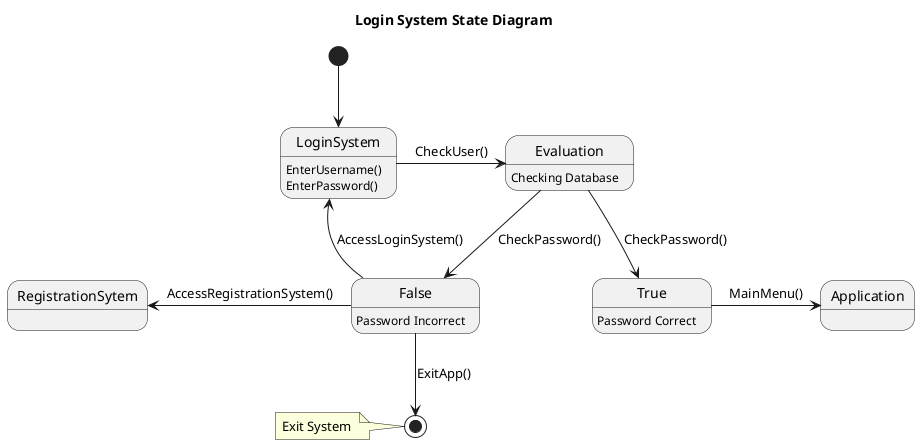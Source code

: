 @startuml

title Login System State Diagram
[*] --> LoginSystem
LoginSystem :EnterUsername()\nEnterPassword()
False:Password Incorrect
True:Password Correct
Evaluation:Checking Database


LoginSystem -> Evaluation:CheckUser()
Evaluation --> True : CheckPassword()
Evaluation --> False:CheckPassword()
LoginSystem <-- False : AccessLoginSystem()
RegistrationSytem <- False :AccessRegistrationSystem()
False --> [*]:ExitApp()
note left
Exit System 
end note
True -> Application:MainMenu()

@enduml